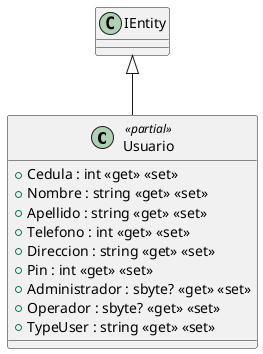 @startuml
class Usuario <<partial>> {
    + Cedula : int <<get>> <<set>>
    + Nombre : string <<get>> <<set>>
    + Apellido : string <<get>> <<set>>
    + Telefono : int <<get>> <<set>>
    + Direccion : string <<get>> <<set>>
    + Pin : int <<get>> <<set>>
    + Administrador : sbyte? <<get>> <<set>>
    + Operador : sbyte? <<get>> <<set>>
    + TypeUser : string <<get>> <<set>>
}
IEntity <|-- Usuario
@enduml
